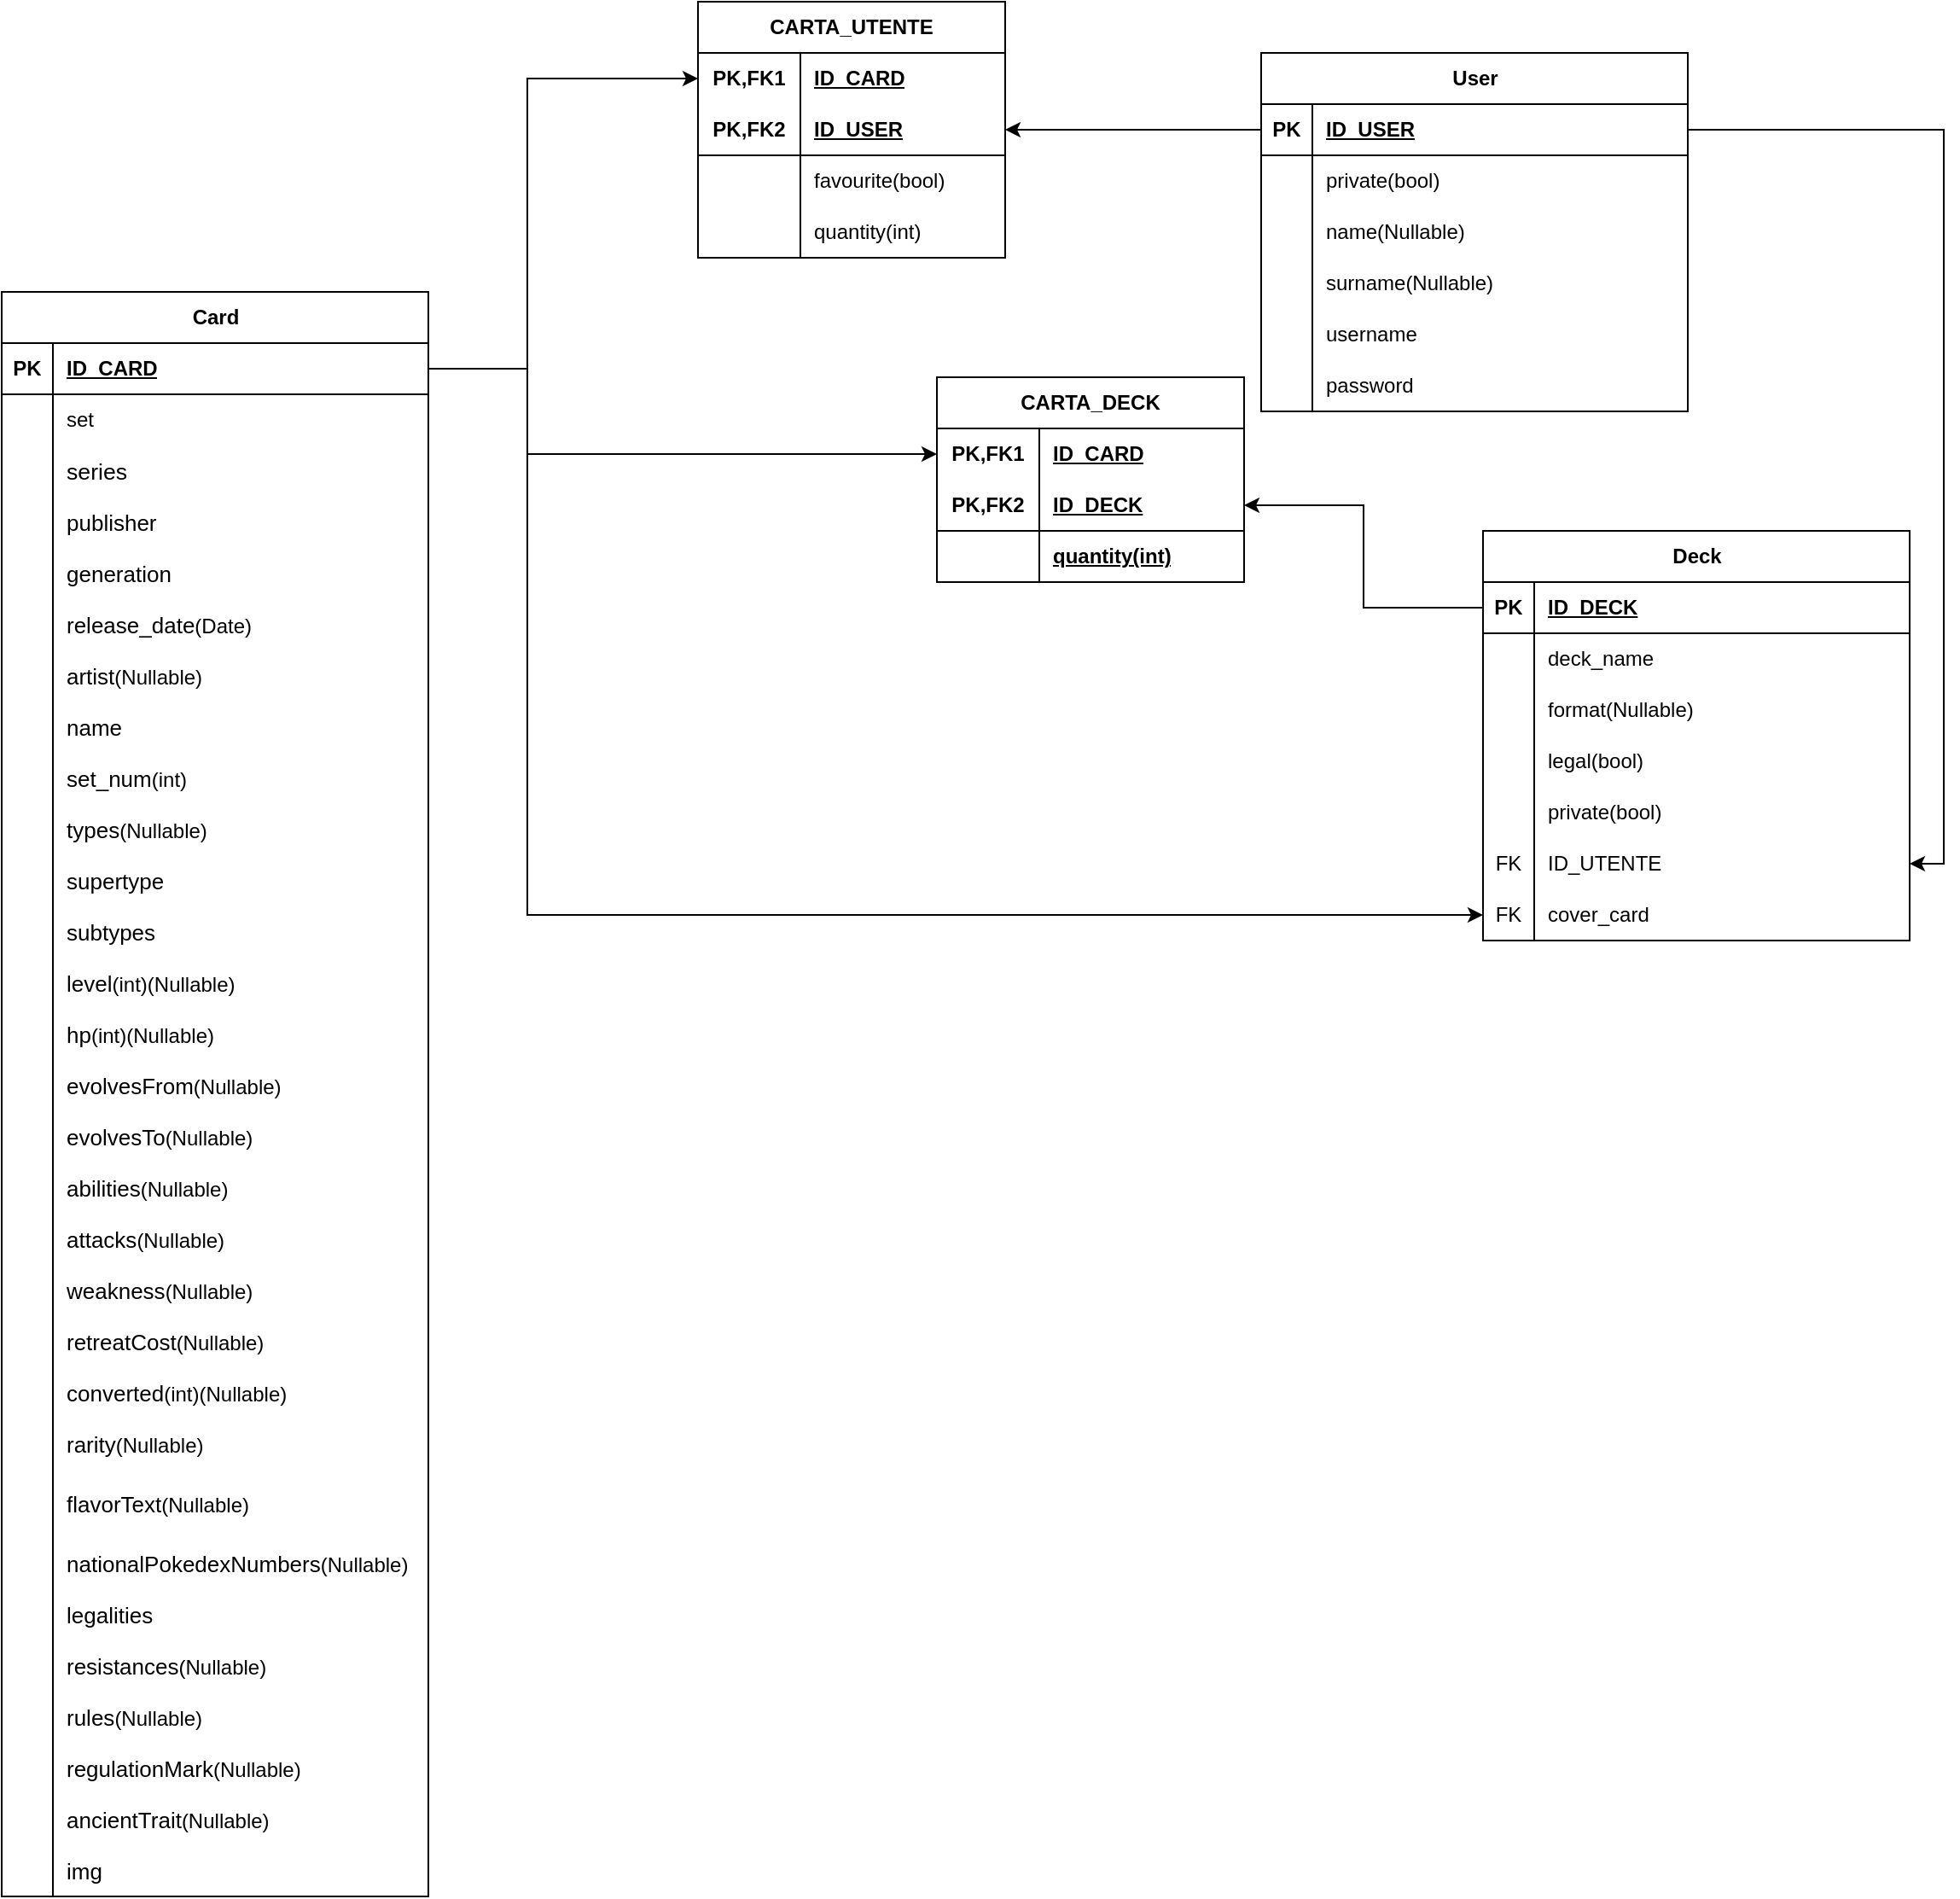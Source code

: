 <mxfile version="24.7.16">
  <diagram name="Page-1" id="Dk1tKkmC7LUmrXgVJrK4">
    <mxGraphModel grid="1" page="1" gridSize="10" guides="1" tooltips="1" connect="1" arrows="1" fold="1" pageScale="1" pageWidth="1200" pageHeight="1920" math="0" shadow="0">
      <root>
        <mxCell id="0" />
        <mxCell id="1" parent="0" />
        <mxCell id="4qRQUKYdiPMH3ow_-RqV-92" value="User" style="shape=table;startSize=30;container=1;collapsible=1;childLayout=tableLayout;fixedRows=1;rowLines=0;fontStyle=1;align=center;resizeLast=1;html=1;flipH=1;flipV=0;" vertex="1" parent="1">
          <mxGeometry x="780" y="1860" width="250" height="210" as="geometry" />
        </mxCell>
        <mxCell id="4qRQUKYdiPMH3ow_-RqV-93" value="" style="shape=tableRow;horizontal=0;startSize=0;swimlaneHead=0;swimlaneBody=0;fillColor=none;collapsible=0;dropTarget=0;points=[[0,0.5],[1,0.5]];portConstraint=eastwest;top=0;left=0;right=0;bottom=1;" vertex="1" parent="4qRQUKYdiPMH3ow_-RqV-92">
          <mxGeometry y="30" width="250" height="30" as="geometry" />
        </mxCell>
        <mxCell id="4qRQUKYdiPMH3ow_-RqV-94" value="PK" style="shape=partialRectangle;connectable=0;fillColor=none;top=0;left=0;bottom=0;right=0;fontStyle=1;overflow=hidden;whiteSpace=wrap;html=1;" vertex="1" parent="4qRQUKYdiPMH3ow_-RqV-93">
          <mxGeometry width="30" height="30" as="geometry">
            <mxRectangle width="30" height="30" as="alternateBounds" />
          </mxGeometry>
        </mxCell>
        <mxCell id="4qRQUKYdiPMH3ow_-RqV-95" value="ID_USER" style="shape=partialRectangle;connectable=0;fillColor=none;top=0;left=0;bottom=0;right=0;align=left;spacingLeft=6;fontStyle=5;overflow=hidden;whiteSpace=wrap;html=1;" vertex="1" parent="4qRQUKYdiPMH3ow_-RqV-93">
          <mxGeometry x="30" width="220" height="30" as="geometry">
            <mxRectangle width="220" height="30" as="alternateBounds" />
          </mxGeometry>
        </mxCell>
        <mxCell id="4qRQUKYdiPMH3ow_-RqV-96" value="" style="shape=tableRow;horizontal=0;startSize=0;swimlaneHead=0;swimlaneBody=0;fillColor=none;collapsible=0;dropTarget=0;points=[[0,0.5],[1,0.5]];portConstraint=eastwest;top=0;left=0;right=0;bottom=0;" vertex="1" parent="4qRQUKYdiPMH3ow_-RqV-92">
          <mxGeometry y="60" width="250" height="30" as="geometry" />
        </mxCell>
        <mxCell id="4qRQUKYdiPMH3ow_-RqV-97" value="" style="shape=partialRectangle;connectable=0;fillColor=none;top=0;left=0;bottom=0;right=0;editable=1;overflow=hidden;whiteSpace=wrap;html=1;" vertex="1" parent="4qRQUKYdiPMH3ow_-RqV-96">
          <mxGeometry width="30" height="30" as="geometry">
            <mxRectangle width="30" height="30" as="alternateBounds" />
          </mxGeometry>
        </mxCell>
        <mxCell id="4qRQUKYdiPMH3ow_-RqV-98" value="private(bool)" style="shape=partialRectangle;connectable=0;fillColor=none;top=0;left=0;bottom=0;right=0;align=left;spacingLeft=6;overflow=hidden;whiteSpace=wrap;html=1;shadow=0;textShadow=0;" vertex="1" parent="4qRQUKYdiPMH3ow_-RqV-96">
          <mxGeometry x="30" width="220" height="30" as="geometry">
            <mxRectangle width="220" height="30" as="alternateBounds" />
          </mxGeometry>
        </mxCell>
        <mxCell id="4qRQUKYdiPMH3ow_-RqV-99" style="shape=tableRow;horizontal=0;startSize=0;swimlaneHead=0;swimlaneBody=0;fillColor=none;collapsible=0;dropTarget=0;points=[[0,0.5],[1,0.5]];portConstraint=eastwest;top=0;left=0;right=0;bottom=0;" vertex="1" parent="4qRQUKYdiPMH3ow_-RqV-92">
          <mxGeometry y="90" width="250" height="30" as="geometry" />
        </mxCell>
        <mxCell id="4qRQUKYdiPMH3ow_-RqV-100" style="shape=partialRectangle;connectable=0;fillColor=none;top=0;left=0;bottom=0;right=0;editable=1;overflow=hidden;whiteSpace=wrap;html=1;strokeColor=#D9FFE8;strokeWidth=6;" vertex="1" parent="4qRQUKYdiPMH3ow_-RqV-99">
          <mxGeometry width="30" height="30" as="geometry">
            <mxRectangle width="30" height="30" as="alternateBounds" />
          </mxGeometry>
        </mxCell>
        <mxCell id="4qRQUKYdiPMH3ow_-RqV-101" value="name(Nullable)" style="shape=partialRectangle;connectable=0;fillColor=none;top=0;left=0;bottom=0;right=0;align=left;spacingLeft=6;overflow=hidden;whiteSpace=wrap;html=1;strokeColor=default;strokeWidth=6;" vertex="1" parent="4qRQUKYdiPMH3ow_-RqV-99">
          <mxGeometry x="30" width="220" height="30" as="geometry">
            <mxRectangle width="220" height="30" as="alternateBounds" />
          </mxGeometry>
        </mxCell>
        <mxCell id="4qRQUKYdiPMH3ow_-RqV-102" value="" style="shape=tableRow;horizontal=0;startSize=0;swimlaneHead=0;swimlaneBody=0;fillColor=none;collapsible=0;dropTarget=0;points=[[0,0.5],[1,0.5]];portConstraint=eastwest;top=0;left=0;right=0;bottom=0;" vertex="1" parent="4qRQUKYdiPMH3ow_-RqV-92">
          <mxGeometry y="120" width="250" height="30" as="geometry" />
        </mxCell>
        <mxCell id="4qRQUKYdiPMH3ow_-RqV-103" value="" style="shape=partialRectangle;connectable=0;fillColor=none;top=0;left=0;bottom=0;right=0;editable=1;overflow=hidden;whiteSpace=wrap;html=1;" vertex="1" parent="4qRQUKYdiPMH3ow_-RqV-102">
          <mxGeometry width="30" height="30" as="geometry">
            <mxRectangle width="30" height="30" as="alternateBounds" />
          </mxGeometry>
        </mxCell>
        <mxCell id="4qRQUKYdiPMH3ow_-RqV-104" value="surname(Nullable)" style="shape=partialRectangle;connectable=0;fillColor=none;top=0;left=0;bottom=0;right=0;align=left;spacingLeft=6;overflow=hidden;whiteSpace=wrap;html=1;" vertex="1" parent="4qRQUKYdiPMH3ow_-RqV-102">
          <mxGeometry x="30" width="220" height="30" as="geometry">
            <mxRectangle width="220" height="30" as="alternateBounds" />
          </mxGeometry>
        </mxCell>
        <mxCell id="4qRQUKYdiPMH3ow_-RqV-105" value="" style="shape=tableRow;horizontal=0;startSize=0;swimlaneHead=0;swimlaneBody=0;fillColor=none;collapsible=0;dropTarget=0;points=[[0,0.5],[1,0.5]];portConstraint=eastwest;top=0;left=0;right=0;bottom=0;" vertex="1" parent="4qRQUKYdiPMH3ow_-RqV-92">
          <mxGeometry y="150" width="250" height="30" as="geometry" />
        </mxCell>
        <mxCell id="4qRQUKYdiPMH3ow_-RqV-106" value="" style="shape=partialRectangle;connectable=0;fillColor=none;top=0;left=0;bottom=0;right=0;editable=1;overflow=hidden;whiteSpace=wrap;html=1;" vertex="1" parent="4qRQUKYdiPMH3ow_-RqV-105">
          <mxGeometry width="30" height="30" as="geometry">
            <mxRectangle width="30" height="30" as="alternateBounds" />
          </mxGeometry>
        </mxCell>
        <mxCell id="4qRQUKYdiPMH3ow_-RqV-107" value="username" style="shape=partialRectangle;connectable=0;fillColor=none;top=0;left=0;bottom=0;right=0;align=left;spacingLeft=6;overflow=hidden;whiteSpace=wrap;html=1;" vertex="1" parent="4qRQUKYdiPMH3ow_-RqV-105">
          <mxGeometry x="30" width="220" height="30" as="geometry">
            <mxRectangle width="220" height="30" as="alternateBounds" />
          </mxGeometry>
        </mxCell>
        <mxCell id="-qyHNcTFZwVqe4hOep1Z-31" style="shape=tableRow;horizontal=0;startSize=0;swimlaneHead=0;swimlaneBody=0;fillColor=none;collapsible=0;dropTarget=0;points=[[0,0.5],[1,0.5]];portConstraint=eastwest;top=0;left=0;right=0;bottom=0;" vertex="1" parent="4qRQUKYdiPMH3ow_-RqV-92">
          <mxGeometry y="180" width="250" height="30" as="geometry" />
        </mxCell>
        <mxCell id="-qyHNcTFZwVqe4hOep1Z-32" style="shape=partialRectangle;connectable=0;fillColor=none;top=0;left=0;bottom=0;right=0;editable=1;overflow=hidden;whiteSpace=wrap;html=1;" vertex="1" parent="-qyHNcTFZwVqe4hOep1Z-31">
          <mxGeometry width="30" height="30" as="geometry">
            <mxRectangle width="30" height="30" as="alternateBounds" />
          </mxGeometry>
        </mxCell>
        <mxCell id="-qyHNcTFZwVqe4hOep1Z-33" value="password" style="shape=partialRectangle;connectable=0;fillColor=none;top=0;left=0;bottom=0;right=0;align=left;spacingLeft=6;overflow=hidden;whiteSpace=wrap;html=1;" vertex="1" parent="-qyHNcTFZwVqe4hOep1Z-31">
          <mxGeometry x="30" width="220" height="30" as="geometry">
            <mxRectangle width="220" height="30" as="alternateBounds" />
          </mxGeometry>
        </mxCell>
        <mxCell id="4qRQUKYdiPMH3ow_-RqV-111" value="Deck" style="shape=table;startSize=30;container=1;collapsible=1;childLayout=tableLayout;fixedRows=1;rowLines=0;fontStyle=1;align=center;resizeLast=1;html=1;flipH=1;flipV=0;" vertex="1" parent="1">
          <mxGeometry x="910" y="2140" width="250" height="240" as="geometry" />
        </mxCell>
        <mxCell id="4qRQUKYdiPMH3ow_-RqV-112" value="" style="shape=tableRow;horizontal=0;startSize=0;swimlaneHead=0;swimlaneBody=0;fillColor=none;collapsible=0;dropTarget=0;points=[[0,0.5],[1,0.5]];portConstraint=eastwest;top=0;left=0;right=0;bottom=1;" vertex="1" parent="4qRQUKYdiPMH3ow_-RqV-111">
          <mxGeometry y="30" width="250" height="30" as="geometry" />
        </mxCell>
        <mxCell id="4qRQUKYdiPMH3ow_-RqV-113" value="PK" style="shape=partialRectangle;connectable=0;fillColor=none;top=0;left=0;bottom=0;right=0;fontStyle=1;overflow=hidden;whiteSpace=wrap;html=1;" vertex="1" parent="4qRQUKYdiPMH3ow_-RqV-112">
          <mxGeometry width="30" height="30" as="geometry">
            <mxRectangle width="30" height="30" as="alternateBounds" />
          </mxGeometry>
        </mxCell>
        <mxCell id="4qRQUKYdiPMH3ow_-RqV-114" value="ID_DECK" style="shape=partialRectangle;connectable=0;fillColor=none;top=0;left=0;bottom=0;right=0;align=left;spacingLeft=6;fontStyle=5;overflow=hidden;whiteSpace=wrap;html=1;" vertex="1" parent="4qRQUKYdiPMH3ow_-RqV-112">
          <mxGeometry x="30" width="220" height="30" as="geometry">
            <mxRectangle width="220" height="30" as="alternateBounds" />
          </mxGeometry>
        </mxCell>
        <mxCell id="4qRQUKYdiPMH3ow_-RqV-115" value="" style="shape=tableRow;horizontal=0;startSize=0;swimlaneHead=0;swimlaneBody=0;fillColor=none;collapsible=0;dropTarget=0;points=[[0,0.5],[1,0.5]];portConstraint=eastwest;top=0;left=0;right=0;bottom=0;" vertex="1" parent="4qRQUKYdiPMH3ow_-RqV-111">
          <mxGeometry y="60" width="250" height="30" as="geometry" />
        </mxCell>
        <mxCell id="4qRQUKYdiPMH3ow_-RqV-116" value="" style="shape=partialRectangle;connectable=0;fillColor=none;top=0;left=0;bottom=0;right=0;editable=1;overflow=hidden;whiteSpace=wrap;html=1;" vertex="1" parent="4qRQUKYdiPMH3ow_-RqV-115">
          <mxGeometry width="30" height="30" as="geometry">
            <mxRectangle width="30" height="30" as="alternateBounds" />
          </mxGeometry>
        </mxCell>
        <mxCell id="4qRQUKYdiPMH3ow_-RqV-117" value="deck_name" style="shape=partialRectangle;connectable=0;fillColor=none;top=0;left=0;bottom=0;right=0;align=left;spacingLeft=6;overflow=hidden;whiteSpace=wrap;html=1;shadow=0;textShadow=0;" vertex="1" parent="4qRQUKYdiPMH3ow_-RqV-115">
          <mxGeometry x="30" width="220" height="30" as="geometry">
            <mxRectangle width="220" height="30" as="alternateBounds" />
          </mxGeometry>
        </mxCell>
        <mxCell id="4qRQUKYdiPMH3ow_-RqV-133" style="shape=tableRow;horizontal=0;startSize=0;swimlaneHead=0;swimlaneBody=0;fillColor=none;collapsible=0;dropTarget=0;points=[[0,0.5],[1,0.5]];portConstraint=eastwest;top=0;left=0;right=0;bottom=0;" vertex="1" parent="4qRQUKYdiPMH3ow_-RqV-111">
          <mxGeometry y="90" width="250" height="30" as="geometry" />
        </mxCell>
        <mxCell id="4qRQUKYdiPMH3ow_-RqV-134" style="shape=partialRectangle;connectable=0;fillColor=none;top=0;left=0;bottom=0;right=0;editable=1;overflow=hidden;whiteSpace=wrap;html=1;" vertex="1" parent="4qRQUKYdiPMH3ow_-RqV-133">
          <mxGeometry width="30" height="30" as="geometry">
            <mxRectangle width="30" height="30" as="alternateBounds" />
          </mxGeometry>
        </mxCell>
        <mxCell id="4qRQUKYdiPMH3ow_-RqV-135" value="format(Nullable)" style="shape=partialRectangle;connectable=0;fillColor=none;top=0;left=0;bottom=0;right=0;align=left;spacingLeft=6;overflow=hidden;whiteSpace=wrap;html=1;" vertex="1" parent="4qRQUKYdiPMH3ow_-RqV-133">
          <mxGeometry x="30" width="220" height="30" as="geometry">
            <mxRectangle width="220" height="30" as="alternateBounds" />
          </mxGeometry>
        </mxCell>
        <mxCell id="4qRQUKYdiPMH3ow_-RqV-136" style="shape=tableRow;horizontal=0;startSize=0;swimlaneHead=0;swimlaneBody=0;fillColor=none;collapsible=0;dropTarget=0;points=[[0,0.5],[1,0.5]];portConstraint=eastwest;top=0;left=0;right=0;bottom=0;" vertex="1" parent="4qRQUKYdiPMH3ow_-RqV-111">
          <mxGeometry y="120" width="250" height="30" as="geometry" />
        </mxCell>
        <mxCell id="4qRQUKYdiPMH3ow_-RqV-137" style="shape=partialRectangle;connectable=0;fillColor=none;top=0;left=0;bottom=0;right=0;editable=1;overflow=hidden;whiteSpace=wrap;html=1;" vertex="1" parent="4qRQUKYdiPMH3ow_-RqV-136">
          <mxGeometry width="30" height="30" as="geometry">
            <mxRectangle width="30" height="30" as="alternateBounds" />
          </mxGeometry>
        </mxCell>
        <mxCell id="4qRQUKYdiPMH3ow_-RqV-138" value="legal(bool)" style="shape=partialRectangle;connectable=0;fillColor=none;top=0;left=0;bottom=0;right=0;align=left;spacingLeft=6;overflow=hidden;whiteSpace=wrap;html=1;" vertex="1" parent="4qRQUKYdiPMH3ow_-RqV-136">
          <mxGeometry x="30" width="220" height="30" as="geometry">
            <mxRectangle width="220" height="30" as="alternateBounds" />
          </mxGeometry>
        </mxCell>
        <mxCell id="4qRQUKYdiPMH3ow_-RqV-139" style="shape=tableRow;horizontal=0;startSize=0;swimlaneHead=0;swimlaneBody=0;fillColor=none;collapsible=0;dropTarget=0;points=[[0,0.5],[1,0.5]];portConstraint=eastwest;top=0;left=0;right=0;bottom=0;" vertex="1" parent="4qRQUKYdiPMH3ow_-RqV-111">
          <mxGeometry y="150" width="250" height="30" as="geometry" />
        </mxCell>
        <mxCell id="4qRQUKYdiPMH3ow_-RqV-140" style="shape=partialRectangle;connectable=0;fillColor=none;top=0;left=0;bottom=0;right=0;editable=1;overflow=hidden;whiteSpace=wrap;html=1;" vertex="1" parent="4qRQUKYdiPMH3ow_-RqV-139">
          <mxGeometry width="30" height="30" as="geometry">
            <mxRectangle width="30" height="30" as="alternateBounds" />
          </mxGeometry>
        </mxCell>
        <mxCell id="4qRQUKYdiPMH3ow_-RqV-141" value="private(bool)" style="shape=partialRectangle;connectable=0;fillColor=none;top=0;left=0;bottom=0;right=0;align=left;spacingLeft=6;overflow=hidden;whiteSpace=wrap;html=1;" vertex="1" parent="4qRQUKYdiPMH3ow_-RqV-139">
          <mxGeometry x="30" width="220" height="30" as="geometry">
            <mxRectangle width="220" height="30" as="alternateBounds" />
          </mxGeometry>
        </mxCell>
        <mxCell id="4qRQUKYdiPMH3ow_-RqV-191" style="shape=tableRow;horizontal=0;startSize=0;swimlaneHead=0;swimlaneBody=0;fillColor=none;collapsible=0;dropTarget=0;points=[[0,0.5],[1,0.5]];portConstraint=eastwest;top=0;left=0;right=0;bottom=0;" vertex="1" parent="4qRQUKYdiPMH3ow_-RqV-111">
          <mxGeometry y="180" width="250" height="30" as="geometry" />
        </mxCell>
        <mxCell id="4qRQUKYdiPMH3ow_-RqV-192" value="FK" style="shape=partialRectangle;connectable=0;fillColor=none;top=0;left=0;bottom=0;right=0;editable=1;overflow=hidden;whiteSpace=wrap;html=1;" vertex="1" parent="4qRQUKYdiPMH3ow_-RqV-191">
          <mxGeometry width="30" height="30" as="geometry">
            <mxRectangle width="30" height="30" as="alternateBounds" />
          </mxGeometry>
        </mxCell>
        <mxCell id="4qRQUKYdiPMH3ow_-RqV-193" value="ID_UTENTE" style="shape=partialRectangle;connectable=0;fillColor=none;top=0;left=0;bottom=0;right=0;align=left;spacingLeft=6;overflow=hidden;whiteSpace=wrap;html=1;" vertex="1" parent="4qRQUKYdiPMH3ow_-RqV-191">
          <mxGeometry x="30" width="220" height="30" as="geometry">
            <mxRectangle width="220" height="30" as="alternateBounds" />
          </mxGeometry>
        </mxCell>
        <mxCell id="4qRQUKYdiPMH3ow_-RqV-194" style="shape=tableRow;horizontal=0;startSize=0;swimlaneHead=0;swimlaneBody=0;fillColor=none;collapsible=0;dropTarget=0;points=[[0,0.5],[1,0.5]];portConstraint=eastwest;top=0;left=0;right=0;bottom=0;" vertex="1" parent="4qRQUKYdiPMH3ow_-RqV-111">
          <mxGeometry y="210" width="250" height="30" as="geometry" />
        </mxCell>
        <mxCell id="4qRQUKYdiPMH3ow_-RqV-195" value="FK" style="shape=partialRectangle;connectable=0;fillColor=none;top=0;left=0;bottom=0;right=0;editable=1;overflow=hidden;whiteSpace=wrap;html=1;" vertex="1" parent="4qRQUKYdiPMH3ow_-RqV-194">
          <mxGeometry width="30" height="30" as="geometry">
            <mxRectangle width="30" height="30" as="alternateBounds" />
          </mxGeometry>
        </mxCell>
        <mxCell id="4qRQUKYdiPMH3ow_-RqV-196" value="cover_card" style="shape=partialRectangle;connectable=0;fillColor=none;top=0;left=0;bottom=0;right=0;align=left;spacingLeft=6;overflow=hidden;whiteSpace=wrap;html=1;" vertex="1" parent="4qRQUKYdiPMH3ow_-RqV-194">
          <mxGeometry x="30" width="220" height="30" as="geometry">
            <mxRectangle width="220" height="30" as="alternateBounds" />
          </mxGeometry>
        </mxCell>
        <mxCell id="4qRQUKYdiPMH3ow_-RqV-145" value="CARTA_UTENTE" style="shape=table;startSize=30;container=1;collapsible=1;childLayout=tableLayout;fixedRows=1;rowLines=0;fontStyle=1;align=center;resizeLast=1;html=1;whiteSpace=wrap;" vertex="1" parent="1">
          <mxGeometry x="450" y="1830" width="180" height="150" as="geometry" />
        </mxCell>
        <mxCell id="4qRQUKYdiPMH3ow_-RqV-149" value="" style="shape=tableRow;horizontal=0;startSize=0;swimlaneHead=0;swimlaneBody=0;fillColor=none;collapsible=0;dropTarget=0;points=[[0,0.5],[1,0.5]];portConstraint=eastwest;top=0;left=0;right=0;bottom=0;html=1;" vertex="1" parent="4qRQUKYdiPMH3ow_-RqV-145">
          <mxGeometry y="30" width="180" height="30" as="geometry" />
        </mxCell>
        <mxCell id="4qRQUKYdiPMH3ow_-RqV-150" value="PK,FK1" style="shape=partialRectangle;connectable=0;fillColor=none;top=0;left=0;bottom=0;right=0;fontStyle=1;overflow=hidden;html=1;whiteSpace=wrap;" vertex="1" parent="4qRQUKYdiPMH3ow_-RqV-149">
          <mxGeometry width="60" height="30" as="geometry">
            <mxRectangle width="60" height="30" as="alternateBounds" />
          </mxGeometry>
        </mxCell>
        <mxCell id="4qRQUKYdiPMH3ow_-RqV-151" value="ID_CARD" style="shape=partialRectangle;connectable=0;fillColor=none;top=0;left=0;bottom=0;right=0;align=left;spacingLeft=6;fontStyle=5;overflow=hidden;html=1;whiteSpace=wrap;" vertex="1" parent="4qRQUKYdiPMH3ow_-RqV-149">
          <mxGeometry x="60" width="120" height="30" as="geometry">
            <mxRectangle width="120" height="30" as="alternateBounds" />
          </mxGeometry>
        </mxCell>
        <mxCell id="4qRQUKYdiPMH3ow_-RqV-152" value="" style="shape=tableRow;horizontal=0;startSize=0;swimlaneHead=0;swimlaneBody=0;fillColor=none;collapsible=0;dropTarget=0;points=[[0,0.5],[1,0.5]];portConstraint=eastwest;top=0;left=0;right=0;bottom=1;html=1;" vertex="1" parent="4qRQUKYdiPMH3ow_-RqV-145">
          <mxGeometry y="60" width="180" height="30" as="geometry" />
        </mxCell>
        <mxCell id="4qRQUKYdiPMH3ow_-RqV-153" value="PK,FK2" style="shape=partialRectangle;connectable=0;fillColor=none;top=0;left=0;bottom=0;right=0;fontStyle=1;overflow=hidden;html=1;whiteSpace=wrap;" vertex="1" parent="4qRQUKYdiPMH3ow_-RqV-152">
          <mxGeometry width="60" height="30" as="geometry">
            <mxRectangle width="60" height="30" as="alternateBounds" />
          </mxGeometry>
        </mxCell>
        <mxCell id="4qRQUKYdiPMH3ow_-RqV-154" value="ID_USER" style="shape=partialRectangle;connectable=0;fillColor=none;top=0;left=0;bottom=0;right=0;align=left;spacingLeft=6;fontStyle=5;overflow=hidden;html=1;whiteSpace=wrap;" vertex="1" parent="4qRQUKYdiPMH3ow_-RqV-152">
          <mxGeometry x="60" width="120" height="30" as="geometry">
            <mxRectangle width="120" height="30" as="alternateBounds" />
          </mxGeometry>
        </mxCell>
        <mxCell id="4qRQUKYdiPMH3ow_-RqV-158" value="" style="shape=tableRow;horizontal=0;startSize=0;swimlaneHead=0;swimlaneBody=0;fillColor=none;collapsible=0;dropTarget=0;points=[[0,0.5],[1,0.5]];portConstraint=eastwest;top=0;left=0;right=0;bottom=0;html=1;" vertex="1" parent="4qRQUKYdiPMH3ow_-RqV-145">
          <mxGeometry y="90" width="180" height="30" as="geometry" />
        </mxCell>
        <mxCell id="4qRQUKYdiPMH3ow_-RqV-159" value="" style="shape=partialRectangle;connectable=0;fillColor=none;top=0;left=0;bottom=0;right=0;editable=1;overflow=hidden;html=1;whiteSpace=wrap;" vertex="1" parent="4qRQUKYdiPMH3ow_-RqV-158">
          <mxGeometry width="60" height="30" as="geometry">
            <mxRectangle width="60" height="30" as="alternateBounds" />
          </mxGeometry>
        </mxCell>
        <mxCell id="4qRQUKYdiPMH3ow_-RqV-160" value="favourite(bool)" style="shape=partialRectangle;connectable=0;fillColor=none;top=0;left=0;bottom=0;right=0;align=left;spacingLeft=6;overflow=hidden;html=1;whiteSpace=wrap;" vertex="1" parent="4qRQUKYdiPMH3ow_-RqV-158">
          <mxGeometry x="60" width="120" height="30" as="geometry">
            <mxRectangle width="120" height="30" as="alternateBounds" />
          </mxGeometry>
        </mxCell>
        <mxCell id="ZSFdtfex9ZqOOg7WkIZ--4" style="shape=tableRow;horizontal=0;startSize=0;swimlaneHead=0;swimlaneBody=0;fillColor=none;collapsible=0;dropTarget=0;points=[[0,0.5],[1,0.5]];portConstraint=eastwest;top=0;left=0;right=0;bottom=0;html=1;" vertex="1" parent="4qRQUKYdiPMH3ow_-RqV-145">
          <mxGeometry y="120" width="180" height="30" as="geometry" />
        </mxCell>
        <mxCell id="ZSFdtfex9ZqOOg7WkIZ--5" style="shape=partialRectangle;connectable=0;fillColor=none;top=0;left=0;bottom=0;right=0;editable=1;overflow=hidden;html=1;whiteSpace=wrap;" vertex="1" parent="ZSFdtfex9ZqOOg7WkIZ--4">
          <mxGeometry width="60" height="30" as="geometry">
            <mxRectangle width="60" height="30" as="alternateBounds" />
          </mxGeometry>
        </mxCell>
        <mxCell id="ZSFdtfex9ZqOOg7WkIZ--6" value="quantity(int)" style="shape=partialRectangle;connectable=0;fillColor=none;top=0;left=0;bottom=0;right=0;align=left;spacingLeft=6;overflow=hidden;html=1;whiteSpace=wrap;" vertex="1" parent="ZSFdtfex9ZqOOg7WkIZ--4">
          <mxGeometry x="60" width="120" height="30" as="geometry">
            <mxRectangle width="120" height="30" as="alternateBounds" />
          </mxGeometry>
        </mxCell>
        <mxCell id="4qRQUKYdiPMH3ow_-RqV-161" style="edgeStyle=orthogonalEdgeStyle;rounded=0;orthogonalLoop=1;jettySize=auto;html=1;" edge="1" parent="1" source="4qRQUKYdiPMH3ow_-RqV-2" target="4qRQUKYdiPMH3ow_-RqV-149">
          <mxGeometry relative="1" as="geometry">
            <Array as="points">
              <mxPoint x="350" y="2045" />
              <mxPoint x="350" y="1875" />
            </Array>
          </mxGeometry>
        </mxCell>
        <mxCell id="4qRQUKYdiPMH3ow_-RqV-162" style="edgeStyle=orthogonalEdgeStyle;rounded=0;orthogonalLoop=1;jettySize=auto;html=1;entryX=1;entryY=0.5;entryDx=0;entryDy=0;" edge="1" parent="1" source="4qRQUKYdiPMH3ow_-RqV-93" target="4qRQUKYdiPMH3ow_-RqV-152">
          <mxGeometry relative="1" as="geometry" />
        </mxCell>
        <mxCell id="4qRQUKYdiPMH3ow_-RqV-175" style="edgeStyle=orthogonalEdgeStyle;rounded=0;orthogonalLoop=1;jettySize=auto;html=1;entryX=1;entryY=0.5;entryDx=0;entryDy=0;" edge="1" parent="1" source="4qRQUKYdiPMH3ow_-RqV-93" target="4qRQUKYdiPMH3ow_-RqV-191">
          <mxGeometry relative="1" as="geometry">
            <mxPoint x="1210" y="2015" as="targetPoint" />
          </mxGeometry>
        </mxCell>
        <mxCell id="4qRQUKYdiPMH3ow_-RqV-176" value="CARTA_DECK" style="shape=table;startSize=30;container=1;collapsible=1;childLayout=tableLayout;fixedRows=1;rowLines=0;fontStyle=1;align=center;resizeLast=1;html=1;whiteSpace=wrap;" vertex="1" parent="1">
          <mxGeometry x="590" y="2050" width="180" height="120" as="geometry" />
        </mxCell>
        <mxCell id="4qRQUKYdiPMH3ow_-RqV-177" value="" style="shape=tableRow;horizontal=0;startSize=0;swimlaneHead=0;swimlaneBody=0;fillColor=none;collapsible=0;dropTarget=0;points=[[0,0.5],[1,0.5]];portConstraint=eastwest;top=0;left=0;right=0;bottom=0;html=1;" vertex="1" parent="4qRQUKYdiPMH3ow_-RqV-176">
          <mxGeometry y="30" width="180" height="30" as="geometry" />
        </mxCell>
        <mxCell id="4qRQUKYdiPMH3ow_-RqV-178" value="PK,FK1" style="shape=partialRectangle;connectable=0;fillColor=none;top=0;left=0;bottom=0;right=0;fontStyle=1;overflow=hidden;html=1;whiteSpace=wrap;" vertex="1" parent="4qRQUKYdiPMH3ow_-RqV-177">
          <mxGeometry width="60" height="30" as="geometry">
            <mxRectangle width="60" height="30" as="alternateBounds" />
          </mxGeometry>
        </mxCell>
        <mxCell id="4qRQUKYdiPMH3ow_-RqV-179" value="ID_CARD" style="shape=partialRectangle;connectable=0;fillColor=none;top=0;left=0;bottom=0;right=0;align=left;spacingLeft=6;fontStyle=5;overflow=hidden;html=1;whiteSpace=wrap;" vertex="1" parent="4qRQUKYdiPMH3ow_-RqV-177">
          <mxGeometry x="60" width="120" height="30" as="geometry">
            <mxRectangle width="120" height="30" as="alternateBounds" />
          </mxGeometry>
        </mxCell>
        <mxCell id="4qRQUKYdiPMH3ow_-RqV-180" value="" style="shape=tableRow;horizontal=0;startSize=0;swimlaneHead=0;swimlaneBody=0;fillColor=none;collapsible=0;dropTarget=0;points=[[0,0.5],[1,0.5]];portConstraint=eastwest;top=0;left=0;right=0;bottom=1;html=1;" vertex="1" parent="4qRQUKYdiPMH3ow_-RqV-176">
          <mxGeometry y="60" width="180" height="30" as="geometry" />
        </mxCell>
        <mxCell id="4qRQUKYdiPMH3ow_-RqV-181" value="PK,FK2" style="shape=partialRectangle;connectable=0;fillColor=none;top=0;left=0;bottom=0;right=0;fontStyle=1;overflow=hidden;html=1;whiteSpace=wrap;" vertex="1" parent="4qRQUKYdiPMH3ow_-RqV-180">
          <mxGeometry width="60" height="30" as="geometry">
            <mxRectangle width="60" height="30" as="alternateBounds" />
          </mxGeometry>
        </mxCell>
        <mxCell id="4qRQUKYdiPMH3ow_-RqV-182" value="ID_DECK" style="shape=partialRectangle;connectable=0;fillColor=none;top=0;left=0;bottom=0;right=0;align=left;spacingLeft=6;fontStyle=5;overflow=hidden;html=1;whiteSpace=wrap;" vertex="1" parent="4qRQUKYdiPMH3ow_-RqV-180">
          <mxGeometry x="60" width="120" height="30" as="geometry">
            <mxRectangle width="120" height="30" as="alternateBounds" />
          </mxGeometry>
        </mxCell>
        <mxCell id="ZSFdtfex9ZqOOg7WkIZ--1" style="shape=tableRow;horizontal=0;startSize=0;swimlaneHead=0;swimlaneBody=0;fillColor=none;collapsible=0;dropTarget=0;points=[[0,0.5],[1,0.5]];portConstraint=eastwest;top=0;left=0;right=0;bottom=1;html=1;" vertex="1" parent="4qRQUKYdiPMH3ow_-RqV-176">
          <mxGeometry y="90" width="180" height="30" as="geometry" />
        </mxCell>
        <mxCell id="ZSFdtfex9ZqOOg7WkIZ--2" style="shape=partialRectangle;connectable=0;fillColor=none;top=0;left=0;bottom=0;right=0;fontStyle=1;overflow=hidden;html=1;whiteSpace=wrap;" vertex="1" parent="ZSFdtfex9ZqOOg7WkIZ--1">
          <mxGeometry width="60" height="30" as="geometry">
            <mxRectangle width="60" height="30" as="alternateBounds" />
          </mxGeometry>
        </mxCell>
        <mxCell id="ZSFdtfex9ZqOOg7WkIZ--3" value="quantity(int)" style="shape=partialRectangle;connectable=0;fillColor=none;top=0;left=0;bottom=0;right=0;align=left;spacingLeft=6;fontStyle=5;overflow=hidden;html=1;whiteSpace=wrap;" vertex="1" parent="ZSFdtfex9ZqOOg7WkIZ--1">
          <mxGeometry x="60" width="120" height="30" as="geometry">
            <mxRectangle width="120" height="30" as="alternateBounds" />
          </mxGeometry>
        </mxCell>
        <mxCell id="4qRQUKYdiPMH3ow_-RqV-186" style="edgeStyle=elbowEdgeStyle;rounded=0;orthogonalLoop=1;jettySize=auto;html=1;exitX=1;exitY=0.5;exitDx=0;exitDy=0;entryX=0;entryY=0.5;entryDx=0;entryDy=0;" edge="1" parent="1" source="4qRQUKYdiPMH3ow_-RqV-2" target="4qRQUKYdiPMH3ow_-RqV-177">
          <mxGeometry relative="1" as="geometry">
            <mxPoint x="650" y="2260" as="targetPoint" />
            <Array as="points">
              <mxPoint x="350" y="2090" />
              <mxPoint x="460" y="2130" />
            </Array>
          </mxGeometry>
        </mxCell>
        <mxCell id="4qRQUKYdiPMH3ow_-RqV-187" style="edgeStyle=elbowEdgeStyle;rounded=0;orthogonalLoop=1;jettySize=auto;html=1;entryX=1;entryY=0.5;entryDx=0;entryDy=0;" edge="1" parent="1" source="4qRQUKYdiPMH3ow_-RqV-112" target="4qRQUKYdiPMH3ow_-RqV-180">
          <mxGeometry relative="1" as="geometry" />
        </mxCell>
        <mxCell id="4qRQUKYdiPMH3ow_-RqV-1" value="Card" style="shape=table;startSize=30;container=1;collapsible=1;childLayout=tableLayout;fixedRows=1;rowLines=0;fontStyle=1;align=center;resizeLast=1;html=1;flipH=1;flipV=0;" vertex="1" parent="1">
          <mxGeometry x="42" y="2000" width="250" height="940" as="geometry" />
        </mxCell>
        <mxCell id="4qRQUKYdiPMH3ow_-RqV-2" value="" style="shape=tableRow;horizontal=0;startSize=0;swimlaneHead=0;swimlaneBody=0;fillColor=none;collapsible=0;dropTarget=0;points=[[0,0.5],[1,0.5]];portConstraint=eastwest;top=0;left=0;right=0;bottom=1;" vertex="1" parent="4qRQUKYdiPMH3ow_-RqV-1">
          <mxGeometry y="30" width="250" height="30" as="geometry" />
        </mxCell>
        <mxCell id="4qRQUKYdiPMH3ow_-RqV-3" value="PK" style="shape=partialRectangle;connectable=0;fillColor=none;top=0;left=0;bottom=0;right=0;fontStyle=1;overflow=hidden;whiteSpace=wrap;html=1;" vertex="1" parent="4qRQUKYdiPMH3ow_-RqV-2">
          <mxGeometry width="30" height="30" as="geometry">
            <mxRectangle width="30" height="30" as="alternateBounds" />
          </mxGeometry>
        </mxCell>
        <mxCell id="4qRQUKYdiPMH3ow_-RqV-4" value="ID_CARD" style="shape=partialRectangle;connectable=0;fillColor=none;top=0;left=0;bottom=0;right=0;align=left;spacingLeft=6;fontStyle=5;overflow=hidden;whiteSpace=wrap;html=1;" vertex="1" parent="4qRQUKYdiPMH3ow_-RqV-2">
          <mxGeometry x="30" width="220" height="30" as="geometry">
            <mxRectangle width="220" height="30" as="alternateBounds" />
          </mxGeometry>
        </mxCell>
        <mxCell id="4qRQUKYdiPMH3ow_-RqV-5" value="" style="shape=tableRow;horizontal=0;startSize=0;swimlaneHead=0;swimlaneBody=0;fillColor=none;collapsible=0;dropTarget=0;points=[[0,0.5],[1,0.5]];portConstraint=eastwest;top=0;left=0;right=0;bottom=0;" vertex="1" parent="4qRQUKYdiPMH3ow_-RqV-1">
          <mxGeometry y="60" width="250" height="30" as="geometry" />
        </mxCell>
        <mxCell id="4qRQUKYdiPMH3ow_-RqV-6" value="" style="shape=partialRectangle;connectable=0;fillColor=none;top=0;left=0;bottom=0;right=0;editable=1;overflow=hidden;whiteSpace=wrap;html=1;" vertex="1" parent="4qRQUKYdiPMH3ow_-RqV-5">
          <mxGeometry width="30" height="30" as="geometry">
            <mxRectangle width="30" height="30" as="alternateBounds" />
          </mxGeometry>
        </mxCell>
        <mxCell id="4qRQUKYdiPMH3ow_-RqV-7" value="set" style="shape=partialRectangle;connectable=0;fillColor=none;top=0;left=0;bottom=0;right=0;align=left;spacingLeft=6;overflow=hidden;whiteSpace=wrap;html=1;shadow=0;textShadow=0;" vertex="1" parent="4qRQUKYdiPMH3ow_-RqV-5">
          <mxGeometry x="30" width="220" height="30" as="geometry">
            <mxRectangle width="220" height="30" as="alternateBounds" />
          </mxGeometry>
        </mxCell>
        <mxCell id="4qRQUKYdiPMH3ow_-RqV-23" style="shape=tableRow;horizontal=0;startSize=0;swimlaneHead=0;swimlaneBody=0;fillColor=none;collapsible=0;dropTarget=0;points=[[0,0.5],[1,0.5]];portConstraint=eastwest;top=0;left=0;right=0;bottom=0;" vertex="1" parent="4qRQUKYdiPMH3ow_-RqV-1">
          <mxGeometry y="90" width="250" height="30" as="geometry" />
        </mxCell>
        <mxCell id="4qRQUKYdiPMH3ow_-RqV-24" style="shape=partialRectangle;connectable=0;fillColor=none;top=0;left=0;bottom=0;right=0;editable=1;overflow=hidden;whiteSpace=wrap;html=1;" vertex="1" parent="4qRQUKYdiPMH3ow_-RqV-23">
          <mxGeometry width="30" height="30" as="geometry">
            <mxRectangle width="30" height="30" as="alternateBounds" />
          </mxGeometry>
        </mxCell>
        <mxCell id="4qRQUKYdiPMH3ow_-RqV-25" value="&lt;span data-sheets-root=&quot;1&quot; style=&quot;font-size:10pt;font-family:Arial;font-style:normal;&quot;&gt;series&lt;/span&gt;" style="shape=partialRectangle;connectable=0;fillColor=none;top=0;left=0;bottom=0;right=0;align=left;spacingLeft=6;overflow=hidden;whiteSpace=wrap;html=1;" vertex="1" parent="4qRQUKYdiPMH3ow_-RqV-23">
          <mxGeometry x="30" width="220" height="30" as="geometry">
            <mxRectangle width="220" height="30" as="alternateBounds" />
          </mxGeometry>
        </mxCell>
        <mxCell id="4qRQUKYdiPMH3ow_-RqV-26" style="shape=tableRow;horizontal=0;startSize=0;swimlaneHead=0;swimlaneBody=0;fillColor=none;collapsible=0;dropTarget=0;points=[[0,0.5],[1,0.5]];portConstraint=eastwest;top=0;left=0;right=0;bottom=0;" vertex="1" parent="4qRQUKYdiPMH3ow_-RqV-1">
          <mxGeometry y="120" width="250" height="30" as="geometry" />
        </mxCell>
        <mxCell id="4qRQUKYdiPMH3ow_-RqV-27" style="shape=partialRectangle;connectable=0;fillColor=none;top=0;left=0;bottom=0;right=0;editable=1;overflow=hidden;whiteSpace=wrap;html=1;" vertex="1" parent="4qRQUKYdiPMH3ow_-RqV-26">
          <mxGeometry width="30" height="30" as="geometry">
            <mxRectangle width="30" height="30" as="alternateBounds" />
          </mxGeometry>
        </mxCell>
        <mxCell id="4qRQUKYdiPMH3ow_-RqV-28" value="&lt;div&gt;&lt;span style=&quot;font-size:13px;color:#000000;font-weight:normal;text-decoration:none;font-family:&#39;Arial&#39;;font-style:normal;text-decoration-skip-ink:none;&quot;&gt;publisher&lt;/span&gt;&lt;/div&gt;" style="shape=partialRectangle;connectable=0;fillColor=none;top=0;left=0;bottom=0;right=0;align=left;spacingLeft=6;overflow=hidden;whiteSpace=wrap;html=1;" vertex="1" parent="4qRQUKYdiPMH3ow_-RqV-26">
          <mxGeometry x="30" width="220" height="30" as="geometry">
            <mxRectangle width="220" height="30" as="alternateBounds" />
          </mxGeometry>
        </mxCell>
        <mxCell id="4qRQUKYdiPMH3ow_-RqV-29" style="shape=tableRow;horizontal=0;startSize=0;swimlaneHead=0;swimlaneBody=0;fillColor=none;collapsible=0;dropTarget=0;points=[[0,0.5],[1,0.5]];portConstraint=eastwest;top=0;left=0;right=0;bottom=0;" vertex="1" parent="4qRQUKYdiPMH3ow_-RqV-1">
          <mxGeometry y="150" width="250" height="30" as="geometry" />
        </mxCell>
        <mxCell id="4qRQUKYdiPMH3ow_-RqV-30" style="shape=partialRectangle;connectable=0;fillColor=none;top=0;left=0;bottom=0;right=0;editable=1;overflow=hidden;whiteSpace=wrap;html=1;" vertex="1" parent="4qRQUKYdiPMH3ow_-RqV-29">
          <mxGeometry width="30" height="30" as="geometry">
            <mxRectangle width="30" height="30" as="alternateBounds" />
          </mxGeometry>
        </mxCell>
        <mxCell id="4qRQUKYdiPMH3ow_-RqV-31" value="&lt;span style=&quot;font-size:13px;color:#000000;font-weight:normal;text-decoration:none;font-family:&#39;Arial&#39;;font-style:normal;text-decoration-skip-ink:none;&quot;&gt;generation&lt;/span&gt;" style="shape=partialRectangle;connectable=0;fillColor=none;top=0;left=0;bottom=0;right=0;align=left;spacingLeft=6;overflow=hidden;whiteSpace=wrap;html=1;" vertex="1" parent="4qRQUKYdiPMH3ow_-RqV-29">
          <mxGeometry x="30" width="220" height="30" as="geometry">
            <mxRectangle width="220" height="30" as="alternateBounds" />
          </mxGeometry>
        </mxCell>
        <mxCell id="4qRQUKYdiPMH3ow_-RqV-35" style="shape=tableRow;horizontal=0;startSize=0;swimlaneHead=0;swimlaneBody=0;fillColor=none;collapsible=0;dropTarget=0;points=[[0,0.5],[1,0.5]];portConstraint=eastwest;top=0;left=0;right=0;bottom=0;" vertex="1" parent="4qRQUKYdiPMH3ow_-RqV-1">
          <mxGeometry y="180" width="250" height="30" as="geometry" />
        </mxCell>
        <mxCell id="4qRQUKYdiPMH3ow_-RqV-36" style="shape=partialRectangle;connectable=0;fillColor=none;top=0;left=0;bottom=0;right=0;editable=1;overflow=hidden;whiteSpace=wrap;html=1;" vertex="1" parent="4qRQUKYdiPMH3ow_-RqV-35">
          <mxGeometry width="30" height="30" as="geometry">
            <mxRectangle width="30" height="30" as="alternateBounds" />
          </mxGeometry>
        </mxCell>
        <mxCell id="4qRQUKYdiPMH3ow_-RqV-37" value="&lt;span style=&quot;font-size:13px;color:#000000;font-weight:normal;text-decoration:none;font-family:&#39;Arial&#39;;font-style:normal;text-decoration-skip-ink:none;&quot;&gt;release_date&lt;/span&gt;(Date)" style="shape=partialRectangle;connectable=0;fillColor=none;top=0;left=0;bottom=0;right=0;align=left;spacingLeft=6;overflow=hidden;whiteSpace=wrap;html=1;" vertex="1" parent="4qRQUKYdiPMH3ow_-RqV-35">
          <mxGeometry x="30" width="220" height="30" as="geometry">
            <mxRectangle width="220" height="30" as="alternateBounds" />
          </mxGeometry>
        </mxCell>
        <mxCell id="4qRQUKYdiPMH3ow_-RqV-38" style="shape=tableRow;horizontal=0;startSize=0;swimlaneHead=0;swimlaneBody=0;fillColor=none;collapsible=0;dropTarget=0;points=[[0,0.5],[1,0.5]];portConstraint=eastwest;top=0;left=0;right=0;bottom=0;" vertex="1" parent="4qRQUKYdiPMH3ow_-RqV-1">
          <mxGeometry y="210" width="250" height="30" as="geometry" />
        </mxCell>
        <mxCell id="4qRQUKYdiPMH3ow_-RqV-39" style="shape=partialRectangle;connectable=0;fillColor=none;top=0;left=0;bottom=0;right=0;editable=1;overflow=hidden;whiteSpace=wrap;html=1;" vertex="1" parent="4qRQUKYdiPMH3ow_-RqV-38">
          <mxGeometry width="30" height="30" as="geometry">
            <mxRectangle width="30" height="30" as="alternateBounds" />
          </mxGeometry>
        </mxCell>
        <mxCell id="4qRQUKYdiPMH3ow_-RqV-40" value="&lt;span style=&quot;font-size:13px;color:#000000;font-weight:normal;text-decoration:none;font-family:&#39;Arial&#39;;font-style:normal;text-decoration-skip-ink:none;&quot;&gt;artist&lt;/span&gt;(Nullable)" style="shape=partialRectangle;connectable=0;fillColor=none;top=0;left=0;bottom=0;right=0;align=left;spacingLeft=6;overflow=hidden;whiteSpace=wrap;html=1;" vertex="1" parent="4qRQUKYdiPMH3ow_-RqV-38">
          <mxGeometry x="30" width="220" height="30" as="geometry">
            <mxRectangle width="220" height="30" as="alternateBounds" />
          </mxGeometry>
        </mxCell>
        <mxCell id="4qRQUKYdiPMH3ow_-RqV-41" style="shape=tableRow;horizontal=0;startSize=0;swimlaneHead=0;swimlaneBody=0;fillColor=none;collapsible=0;dropTarget=0;points=[[0,0.5],[1,0.5]];portConstraint=eastwest;top=0;left=0;right=0;bottom=0;" vertex="1" parent="4qRQUKYdiPMH3ow_-RqV-1">
          <mxGeometry y="240" width="250" height="30" as="geometry" />
        </mxCell>
        <mxCell id="4qRQUKYdiPMH3ow_-RqV-42" style="shape=partialRectangle;connectable=0;fillColor=none;top=0;left=0;bottom=0;right=0;editable=1;overflow=hidden;whiteSpace=wrap;html=1;" vertex="1" parent="4qRQUKYdiPMH3ow_-RqV-41">
          <mxGeometry width="30" height="30" as="geometry">
            <mxRectangle width="30" height="30" as="alternateBounds" />
          </mxGeometry>
        </mxCell>
        <mxCell id="4qRQUKYdiPMH3ow_-RqV-43" value="&lt;span style=&quot;font-size:13px;color:#000000;font-weight:normal;text-decoration:none;font-family:&#39;Arial&#39;;font-style:normal;text-decoration-skip-ink:none;&quot;&gt;name&lt;/span&gt;" style="shape=partialRectangle;connectable=0;fillColor=none;top=0;left=0;bottom=0;right=0;align=left;spacingLeft=6;overflow=hidden;whiteSpace=wrap;html=1;" vertex="1" parent="4qRQUKYdiPMH3ow_-RqV-41">
          <mxGeometry x="30" width="220" height="30" as="geometry">
            <mxRectangle width="220" height="30" as="alternateBounds" />
          </mxGeometry>
        </mxCell>
        <mxCell id="4qRQUKYdiPMH3ow_-RqV-44" style="shape=tableRow;horizontal=0;startSize=0;swimlaneHead=0;swimlaneBody=0;fillColor=none;collapsible=0;dropTarget=0;points=[[0,0.5],[1,0.5]];portConstraint=eastwest;top=0;left=0;right=0;bottom=0;" vertex="1" parent="4qRQUKYdiPMH3ow_-RqV-1">
          <mxGeometry y="270" width="250" height="30" as="geometry" />
        </mxCell>
        <mxCell id="4qRQUKYdiPMH3ow_-RqV-45" style="shape=partialRectangle;connectable=0;fillColor=none;top=0;left=0;bottom=0;right=0;editable=1;overflow=hidden;whiteSpace=wrap;html=1;" vertex="1" parent="4qRQUKYdiPMH3ow_-RqV-44">
          <mxGeometry width="30" height="30" as="geometry">
            <mxRectangle width="30" height="30" as="alternateBounds" />
          </mxGeometry>
        </mxCell>
        <mxCell id="4qRQUKYdiPMH3ow_-RqV-46" value="&lt;span style=&quot;font-size:13px;color:#000000;font-weight:normal;text-decoration:none;font-family:&#39;Arial&#39;;font-style:normal;text-decoration-skip-ink:none;&quot;&gt;set_num&lt;/span&gt;(int)" style="shape=partialRectangle;connectable=0;fillColor=none;top=0;left=0;bottom=0;right=0;align=left;spacingLeft=6;overflow=hidden;whiteSpace=wrap;html=1;" vertex="1" parent="4qRQUKYdiPMH3ow_-RqV-44">
          <mxGeometry x="30" width="220" height="30" as="geometry">
            <mxRectangle width="220" height="30" as="alternateBounds" />
          </mxGeometry>
        </mxCell>
        <mxCell id="4qRQUKYdiPMH3ow_-RqV-47" style="shape=tableRow;horizontal=0;startSize=0;swimlaneHead=0;swimlaneBody=0;fillColor=none;collapsible=0;dropTarget=0;points=[[0,0.5],[1,0.5]];portConstraint=eastwest;top=0;left=0;right=0;bottom=0;" vertex="1" parent="4qRQUKYdiPMH3ow_-RqV-1">
          <mxGeometry y="300" width="250" height="30" as="geometry" />
        </mxCell>
        <mxCell id="4qRQUKYdiPMH3ow_-RqV-48" style="shape=partialRectangle;connectable=0;fillColor=none;top=0;left=0;bottom=0;right=0;editable=1;overflow=hidden;whiteSpace=wrap;html=1;" vertex="1" parent="4qRQUKYdiPMH3ow_-RqV-47">
          <mxGeometry width="30" height="30" as="geometry">
            <mxRectangle width="30" height="30" as="alternateBounds" />
          </mxGeometry>
        </mxCell>
        <mxCell id="4qRQUKYdiPMH3ow_-RqV-49" value="&lt;span style=&quot;font-size:13px;color:#000000;font-weight:normal;text-decoration:none;font-family:&#39;Arial&#39;;font-style:normal;text-decoration-skip-ink:none;&quot;&gt;types&lt;/span&gt;(Nullable)" style="shape=partialRectangle;connectable=0;fillColor=none;top=0;left=0;bottom=0;right=0;align=left;spacingLeft=6;overflow=hidden;whiteSpace=wrap;html=1;" vertex="1" parent="4qRQUKYdiPMH3ow_-RqV-47">
          <mxGeometry x="30" width="220" height="30" as="geometry">
            <mxRectangle width="220" height="30" as="alternateBounds" />
          </mxGeometry>
        </mxCell>
        <mxCell id="4qRQUKYdiPMH3ow_-RqV-50" style="shape=tableRow;horizontal=0;startSize=0;swimlaneHead=0;swimlaneBody=0;fillColor=none;collapsible=0;dropTarget=0;points=[[0,0.5],[1,0.5]];portConstraint=eastwest;top=0;left=0;right=0;bottom=0;" vertex="1" parent="4qRQUKYdiPMH3ow_-RqV-1">
          <mxGeometry y="330" width="250" height="30" as="geometry" />
        </mxCell>
        <mxCell id="4qRQUKYdiPMH3ow_-RqV-51" value="" style="shape=partialRectangle;connectable=0;fillColor=none;top=0;left=0;bottom=0;right=0;editable=1;overflow=hidden;whiteSpace=wrap;html=1;" vertex="1" parent="4qRQUKYdiPMH3ow_-RqV-50">
          <mxGeometry width="30" height="30" as="geometry">
            <mxRectangle width="30" height="30" as="alternateBounds" />
          </mxGeometry>
        </mxCell>
        <mxCell id="4qRQUKYdiPMH3ow_-RqV-52" value="&lt;span style=&quot;font-size:13px;color:#000000;font-weight:normal;text-decoration:none;font-family:&#39;Arial&#39;;font-style:normal;text-decoration-skip-ink:none;&quot;&gt;supertype&lt;/span&gt;" style="shape=partialRectangle;connectable=0;fillColor=none;top=0;left=0;bottom=0;right=0;align=left;spacingLeft=6;overflow=hidden;whiteSpace=wrap;html=1;" vertex="1" parent="4qRQUKYdiPMH3ow_-RqV-50">
          <mxGeometry x="30" width="220" height="30" as="geometry">
            <mxRectangle width="220" height="30" as="alternateBounds" />
          </mxGeometry>
        </mxCell>
        <mxCell id="4qRQUKYdiPMH3ow_-RqV-53" style="shape=tableRow;horizontal=0;startSize=0;swimlaneHead=0;swimlaneBody=0;fillColor=none;collapsible=0;dropTarget=0;points=[[0,0.5],[1,0.5]];portConstraint=eastwest;top=0;left=0;right=0;bottom=0;" vertex="1" parent="4qRQUKYdiPMH3ow_-RqV-1">
          <mxGeometry y="360" width="250" height="30" as="geometry" />
        </mxCell>
        <mxCell id="4qRQUKYdiPMH3ow_-RqV-54" value="" style="shape=partialRectangle;connectable=0;fillColor=none;top=0;left=0;bottom=0;right=0;editable=1;overflow=hidden;whiteSpace=wrap;html=1;" vertex="1" parent="4qRQUKYdiPMH3ow_-RqV-53">
          <mxGeometry width="30" height="30" as="geometry">
            <mxRectangle width="30" height="30" as="alternateBounds" />
          </mxGeometry>
        </mxCell>
        <mxCell id="4qRQUKYdiPMH3ow_-RqV-55" value="&lt;span style=&quot;font-size:13px;color:#000000;font-weight:normal;text-decoration:none;font-family:&#39;Arial&#39;;font-style:normal;text-decoration-skip-ink:none;&quot;&gt;subtypes&lt;/span&gt;" style="shape=partialRectangle;connectable=0;fillColor=none;top=0;left=0;bottom=0;right=0;align=left;spacingLeft=6;overflow=hidden;whiteSpace=wrap;html=1;" vertex="1" parent="4qRQUKYdiPMH3ow_-RqV-53">
          <mxGeometry x="30" width="220" height="30" as="geometry">
            <mxRectangle width="220" height="30" as="alternateBounds" />
          </mxGeometry>
        </mxCell>
        <mxCell id="4qRQUKYdiPMH3ow_-RqV-59" style="shape=tableRow;horizontal=0;startSize=0;swimlaneHead=0;swimlaneBody=0;fillColor=none;collapsible=0;dropTarget=0;points=[[0,0.5],[1,0.5]];portConstraint=eastwest;top=0;left=0;right=0;bottom=0;" vertex="1" parent="4qRQUKYdiPMH3ow_-RqV-1">
          <mxGeometry y="390" width="250" height="30" as="geometry" />
        </mxCell>
        <mxCell id="4qRQUKYdiPMH3ow_-RqV-60" style="shape=partialRectangle;connectable=0;fillColor=none;top=0;left=0;bottom=0;right=0;editable=1;overflow=hidden;whiteSpace=wrap;html=1;" vertex="1" parent="4qRQUKYdiPMH3ow_-RqV-59">
          <mxGeometry width="30" height="30" as="geometry">
            <mxRectangle width="30" height="30" as="alternateBounds" />
          </mxGeometry>
        </mxCell>
        <mxCell id="4qRQUKYdiPMH3ow_-RqV-61" value="&lt;span style=&quot;font-size:13px;color:#000000;font-weight:normal;text-decoration:none;font-family:&#39;Arial&#39;;font-style:normal;text-decoration-skip-ink:none;&quot;&gt;level&lt;/span&gt;(int)(Nullable)" style="shape=partialRectangle;connectable=0;fillColor=none;top=0;left=0;bottom=0;right=0;align=left;spacingLeft=6;overflow=hidden;whiteSpace=wrap;html=1;" vertex="1" parent="4qRQUKYdiPMH3ow_-RqV-59">
          <mxGeometry x="30" width="220" height="30" as="geometry">
            <mxRectangle width="220" height="30" as="alternateBounds" />
          </mxGeometry>
        </mxCell>
        <mxCell id="4qRQUKYdiPMH3ow_-RqV-62" style="shape=tableRow;horizontal=0;startSize=0;swimlaneHead=0;swimlaneBody=0;fillColor=none;collapsible=0;dropTarget=0;points=[[0,0.5],[1,0.5]];portConstraint=eastwest;top=0;left=0;right=0;bottom=0;" vertex="1" parent="4qRQUKYdiPMH3ow_-RqV-1">
          <mxGeometry y="420" width="250" height="30" as="geometry" />
        </mxCell>
        <mxCell id="4qRQUKYdiPMH3ow_-RqV-63" style="shape=partialRectangle;connectable=0;fillColor=none;top=0;left=0;bottom=0;right=0;editable=1;overflow=hidden;whiteSpace=wrap;html=1;" vertex="1" parent="4qRQUKYdiPMH3ow_-RqV-62">
          <mxGeometry width="30" height="30" as="geometry">
            <mxRectangle width="30" height="30" as="alternateBounds" />
          </mxGeometry>
        </mxCell>
        <mxCell id="4qRQUKYdiPMH3ow_-RqV-64" value="&lt;span style=&quot;font-size:13px;color:#000000;font-weight:normal;text-decoration:none;font-family:&#39;Arial&#39;;font-style:normal;text-decoration-skip-ink:none;&quot;&gt;hp&lt;/span&gt;(int)(Nullable)" style="shape=partialRectangle;connectable=0;fillColor=none;top=0;left=0;bottom=0;right=0;align=left;spacingLeft=6;overflow=hidden;whiteSpace=wrap;html=1;" vertex="1" parent="4qRQUKYdiPMH3ow_-RqV-62">
          <mxGeometry x="30" width="220" height="30" as="geometry">
            <mxRectangle width="220" height="30" as="alternateBounds" />
          </mxGeometry>
        </mxCell>
        <mxCell id="4qRQUKYdiPMH3ow_-RqV-65" style="shape=tableRow;horizontal=0;startSize=0;swimlaneHead=0;swimlaneBody=0;fillColor=none;collapsible=0;dropTarget=0;points=[[0,0.5],[1,0.5]];portConstraint=eastwest;top=0;left=0;right=0;bottom=0;" vertex="1" parent="4qRQUKYdiPMH3ow_-RqV-1">
          <mxGeometry y="450" width="250" height="30" as="geometry" />
        </mxCell>
        <mxCell id="4qRQUKYdiPMH3ow_-RqV-66" style="shape=partialRectangle;connectable=0;fillColor=none;top=0;left=0;bottom=0;right=0;editable=1;overflow=hidden;whiteSpace=wrap;html=1;" vertex="1" parent="4qRQUKYdiPMH3ow_-RqV-65">
          <mxGeometry width="30" height="30" as="geometry">
            <mxRectangle width="30" height="30" as="alternateBounds" />
          </mxGeometry>
        </mxCell>
        <mxCell id="4qRQUKYdiPMH3ow_-RqV-67" value="&lt;span style=&quot;font-size:13px;color:#000000;font-weight:normal;text-decoration:none;font-family:&#39;Arial&#39;;font-style:normal;text-decoration-skip-ink:none;&quot;&gt;evolvesFrom&lt;/span&gt;(Nullable)" style="shape=partialRectangle;connectable=0;fillColor=none;top=0;left=0;bottom=0;right=0;align=left;spacingLeft=6;overflow=hidden;whiteSpace=wrap;html=1;" vertex="1" parent="4qRQUKYdiPMH3ow_-RqV-65">
          <mxGeometry x="30" width="220" height="30" as="geometry">
            <mxRectangle width="220" height="30" as="alternateBounds" />
          </mxGeometry>
        </mxCell>
        <mxCell id="4qRQUKYdiPMH3ow_-RqV-68" style="shape=tableRow;horizontal=0;startSize=0;swimlaneHead=0;swimlaneBody=0;fillColor=none;collapsible=0;dropTarget=0;points=[[0,0.5],[1,0.5]];portConstraint=eastwest;top=0;left=0;right=0;bottom=0;" vertex="1" parent="4qRQUKYdiPMH3ow_-RqV-1">
          <mxGeometry y="480" width="250" height="30" as="geometry" />
        </mxCell>
        <mxCell id="4qRQUKYdiPMH3ow_-RqV-69" style="shape=partialRectangle;connectable=0;fillColor=none;top=0;left=0;bottom=0;right=0;editable=1;overflow=hidden;whiteSpace=wrap;html=1;" vertex="1" parent="4qRQUKYdiPMH3ow_-RqV-68">
          <mxGeometry width="30" height="30" as="geometry">
            <mxRectangle width="30" height="30" as="alternateBounds" />
          </mxGeometry>
        </mxCell>
        <mxCell id="4qRQUKYdiPMH3ow_-RqV-70" value="&lt;span style=&quot;font-size:13px;color:#000000;font-weight:normal;text-decoration:none;font-family:&#39;Arial&#39;;font-style:normal;text-decoration-skip-ink:none;&quot;&gt;evolvesTo&lt;/span&gt;(Nullable)" style="shape=partialRectangle;connectable=0;fillColor=none;top=0;left=0;bottom=0;right=0;align=left;spacingLeft=6;overflow=hidden;whiteSpace=wrap;html=1;" vertex="1" parent="4qRQUKYdiPMH3ow_-RqV-68">
          <mxGeometry x="30" width="220" height="30" as="geometry">
            <mxRectangle width="220" height="30" as="alternateBounds" />
          </mxGeometry>
        </mxCell>
        <mxCell id="4qRQUKYdiPMH3ow_-RqV-71" style="shape=tableRow;horizontal=0;startSize=0;swimlaneHead=0;swimlaneBody=0;fillColor=none;collapsible=0;dropTarget=0;points=[[0,0.5],[1,0.5]];portConstraint=eastwest;top=0;left=0;right=0;bottom=0;" vertex="1" parent="4qRQUKYdiPMH3ow_-RqV-1">
          <mxGeometry y="510" width="250" height="30" as="geometry" />
        </mxCell>
        <mxCell id="4qRQUKYdiPMH3ow_-RqV-72" style="shape=partialRectangle;connectable=0;fillColor=none;top=0;left=0;bottom=0;right=0;editable=1;overflow=hidden;whiteSpace=wrap;html=1;" vertex="1" parent="4qRQUKYdiPMH3ow_-RqV-71">
          <mxGeometry width="30" height="30" as="geometry">
            <mxRectangle width="30" height="30" as="alternateBounds" />
          </mxGeometry>
        </mxCell>
        <mxCell id="4qRQUKYdiPMH3ow_-RqV-73" value="&lt;span style=&quot;font-size:13px;color:#000000;font-weight:normal;text-decoration:none;font-family:&#39;Arial&#39;;font-style:normal;text-decoration-skip-ink:none;&quot;&gt;abilities&lt;/span&gt;(Nullable)" style="shape=partialRectangle;connectable=0;fillColor=none;top=0;left=0;bottom=0;right=0;align=left;spacingLeft=6;overflow=hidden;whiteSpace=wrap;html=1;" vertex="1" parent="4qRQUKYdiPMH3ow_-RqV-71">
          <mxGeometry x="30" width="220" height="30" as="geometry">
            <mxRectangle width="220" height="30" as="alternateBounds" />
          </mxGeometry>
        </mxCell>
        <mxCell id="4qRQUKYdiPMH3ow_-RqV-74" style="shape=tableRow;horizontal=0;startSize=0;swimlaneHead=0;swimlaneBody=0;fillColor=none;collapsible=0;dropTarget=0;points=[[0,0.5],[1,0.5]];portConstraint=eastwest;top=0;left=0;right=0;bottom=0;" vertex="1" parent="4qRQUKYdiPMH3ow_-RqV-1">
          <mxGeometry y="540" width="250" height="30" as="geometry" />
        </mxCell>
        <mxCell id="4qRQUKYdiPMH3ow_-RqV-75" style="shape=partialRectangle;connectable=0;fillColor=none;top=0;left=0;bottom=0;right=0;editable=1;overflow=hidden;whiteSpace=wrap;html=1;" vertex="1" parent="4qRQUKYdiPMH3ow_-RqV-74">
          <mxGeometry width="30" height="30" as="geometry">
            <mxRectangle width="30" height="30" as="alternateBounds" />
          </mxGeometry>
        </mxCell>
        <mxCell id="4qRQUKYdiPMH3ow_-RqV-76" value="&lt;span style=&quot;font-size:13px;color:#000000;font-weight:normal;text-decoration:none;font-family:&#39;Arial&#39;;font-style:normal;text-decoration-skip-ink:none;&quot;&gt;attacks&lt;/span&gt;(Nullable)" style="shape=partialRectangle;connectable=0;fillColor=none;top=0;left=0;bottom=0;right=0;align=left;spacingLeft=6;overflow=hidden;whiteSpace=wrap;html=1;" vertex="1" parent="4qRQUKYdiPMH3ow_-RqV-74">
          <mxGeometry x="30" width="220" height="30" as="geometry">
            <mxRectangle width="220" height="30" as="alternateBounds" />
          </mxGeometry>
        </mxCell>
        <mxCell id="4qRQUKYdiPMH3ow_-RqV-77" style="shape=tableRow;horizontal=0;startSize=0;swimlaneHead=0;swimlaneBody=0;fillColor=none;collapsible=0;dropTarget=0;points=[[0,0.5],[1,0.5]];portConstraint=eastwest;top=0;left=0;right=0;bottom=0;" vertex="1" parent="4qRQUKYdiPMH3ow_-RqV-1">
          <mxGeometry y="570" width="250" height="30" as="geometry" />
        </mxCell>
        <mxCell id="4qRQUKYdiPMH3ow_-RqV-78" style="shape=partialRectangle;connectable=0;fillColor=none;top=0;left=0;bottom=0;right=0;editable=1;overflow=hidden;whiteSpace=wrap;html=1;" vertex="1" parent="4qRQUKYdiPMH3ow_-RqV-77">
          <mxGeometry width="30" height="30" as="geometry">
            <mxRectangle width="30" height="30" as="alternateBounds" />
          </mxGeometry>
        </mxCell>
        <mxCell id="4qRQUKYdiPMH3ow_-RqV-79" value="&lt;span style=&quot;font-size:13px;color:#000000;font-weight:normal;text-decoration:none;font-family:&#39;Arial&#39;;font-style:normal;text-decoration-skip-ink:none;&quot;&gt;weakness&lt;/span&gt;(Nullable)" style="shape=partialRectangle;connectable=0;fillColor=none;top=0;left=0;bottom=0;right=0;align=left;spacingLeft=6;overflow=hidden;whiteSpace=wrap;html=1;" vertex="1" parent="4qRQUKYdiPMH3ow_-RqV-77">
          <mxGeometry x="30" width="220" height="30" as="geometry">
            <mxRectangle width="220" height="30" as="alternateBounds" />
          </mxGeometry>
        </mxCell>
        <mxCell id="4qRQUKYdiPMH3ow_-RqV-80" style="shape=tableRow;horizontal=0;startSize=0;swimlaneHead=0;swimlaneBody=0;fillColor=none;collapsible=0;dropTarget=0;points=[[0,0.5],[1,0.5]];portConstraint=eastwest;top=0;left=0;right=0;bottom=0;" vertex="1" parent="4qRQUKYdiPMH3ow_-RqV-1">
          <mxGeometry y="600" width="250" height="30" as="geometry" />
        </mxCell>
        <mxCell id="4qRQUKYdiPMH3ow_-RqV-81" style="shape=partialRectangle;connectable=0;fillColor=none;top=0;left=0;bottom=0;right=0;editable=1;overflow=hidden;whiteSpace=wrap;html=1;" vertex="1" parent="4qRQUKYdiPMH3ow_-RqV-80">
          <mxGeometry width="30" height="30" as="geometry">
            <mxRectangle width="30" height="30" as="alternateBounds" />
          </mxGeometry>
        </mxCell>
        <mxCell id="4qRQUKYdiPMH3ow_-RqV-82" value="&lt;span style=&quot;font-size:13px;color:#000000;font-weight:normal;text-decoration:none;font-family:&#39;Arial&#39;;font-style:normal;text-decoration-skip-ink:none;&quot;&gt;retreatCost&lt;/span&gt;(Nullable)" style="shape=partialRectangle;connectable=0;fillColor=none;top=0;left=0;bottom=0;right=0;align=left;spacingLeft=6;overflow=hidden;whiteSpace=wrap;html=1;" vertex="1" parent="4qRQUKYdiPMH3ow_-RqV-80">
          <mxGeometry x="30" width="220" height="30" as="geometry">
            <mxRectangle width="220" height="30" as="alternateBounds" />
          </mxGeometry>
        </mxCell>
        <mxCell id="4qRQUKYdiPMH3ow_-RqV-83" style="shape=tableRow;horizontal=0;startSize=0;swimlaneHead=0;swimlaneBody=0;fillColor=none;collapsible=0;dropTarget=0;points=[[0,0.5],[1,0.5]];portConstraint=eastwest;top=0;left=0;right=0;bottom=0;" vertex="1" parent="4qRQUKYdiPMH3ow_-RqV-1">
          <mxGeometry y="630" width="250" height="30" as="geometry" />
        </mxCell>
        <mxCell id="4qRQUKYdiPMH3ow_-RqV-84" style="shape=partialRectangle;connectable=0;fillColor=none;top=0;left=0;bottom=0;right=0;editable=1;overflow=hidden;whiteSpace=wrap;html=1;" vertex="1" parent="4qRQUKYdiPMH3ow_-RqV-83">
          <mxGeometry width="30" height="30" as="geometry">
            <mxRectangle width="30" height="30" as="alternateBounds" />
          </mxGeometry>
        </mxCell>
        <mxCell id="4qRQUKYdiPMH3ow_-RqV-85" value="&lt;span style=&quot;font-size:13px;color:#000000;font-weight:normal;text-decoration:none;font-family:&#39;Arial&#39;;font-style:normal;text-decoration-skip-ink:none;&quot;&gt;converted&lt;/span&gt;(int)(Nullable)" style="shape=partialRectangle;connectable=0;fillColor=none;top=0;left=0;bottom=0;right=0;align=left;spacingLeft=6;overflow=hidden;whiteSpace=wrap;html=1;" vertex="1" parent="4qRQUKYdiPMH3ow_-RqV-83">
          <mxGeometry x="30" width="220" height="30" as="geometry">
            <mxRectangle width="220" height="30" as="alternateBounds" />
          </mxGeometry>
        </mxCell>
        <mxCell id="4qRQUKYdiPMH3ow_-RqV-86" style="shape=tableRow;horizontal=0;startSize=0;swimlaneHead=0;swimlaneBody=0;fillColor=none;collapsible=0;dropTarget=0;points=[[0,0.5],[1,0.5]];portConstraint=eastwest;top=0;left=0;right=0;bottom=0;" vertex="1" parent="4qRQUKYdiPMH3ow_-RqV-1">
          <mxGeometry y="660" width="250" height="30" as="geometry" />
        </mxCell>
        <mxCell id="4qRQUKYdiPMH3ow_-RqV-87" style="shape=partialRectangle;connectable=0;fillColor=none;top=0;left=0;bottom=0;right=0;editable=1;overflow=hidden;whiteSpace=wrap;html=1;" vertex="1" parent="4qRQUKYdiPMH3ow_-RqV-86">
          <mxGeometry width="30" height="30" as="geometry">
            <mxRectangle width="30" height="30" as="alternateBounds" />
          </mxGeometry>
        </mxCell>
        <mxCell id="4qRQUKYdiPMH3ow_-RqV-88" value="&lt;span style=&quot;font-size:13px;color:#000000;font-weight:normal;text-decoration:none;font-family:&#39;Arial&#39;;font-style:normal;text-decoration-skip-ink:none;&quot;&gt;rarity&lt;/span&gt;(Nullable)" style="shape=partialRectangle;connectable=0;fillColor=none;top=0;left=0;bottom=0;right=0;align=left;spacingLeft=6;overflow=hidden;whiteSpace=wrap;html=1;" vertex="1" parent="4qRQUKYdiPMH3ow_-RqV-86">
          <mxGeometry x="30" width="220" height="30" as="geometry">
            <mxRectangle width="220" height="30" as="alternateBounds" />
          </mxGeometry>
        </mxCell>
        <mxCell id="4qRQUKYdiPMH3ow_-RqV-89" style="shape=tableRow;horizontal=0;startSize=0;swimlaneHead=0;swimlaneBody=0;fillColor=none;collapsible=0;dropTarget=0;points=[[0,0.5],[1,0.5]];portConstraint=eastwest;top=0;left=0;right=0;bottom=0;" vertex="1" parent="4qRQUKYdiPMH3ow_-RqV-1">
          <mxGeometry y="690" width="250" height="40" as="geometry" />
        </mxCell>
        <mxCell id="4qRQUKYdiPMH3ow_-RqV-90" style="shape=partialRectangle;connectable=0;fillColor=none;top=0;left=0;bottom=0;right=0;editable=1;overflow=hidden;whiteSpace=wrap;html=1;" vertex="1" parent="4qRQUKYdiPMH3ow_-RqV-89">
          <mxGeometry width="30" height="40" as="geometry">
            <mxRectangle width="30" height="40" as="alternateBounds" />
          </mxGeometry>
        </mxCell>
        <mxCell id="4qRQUKYdiPMH3ow_-RqV-91" value="&lt;span style=&quot;font-size:13px;color:#000000;font-weight:normal;text-decoration:none;font-family:&#39;Arial&#39;;font-style:normal;text-decoration-skip-ink:none;&quot;&gt;flavorText&lt;/span&gt;(Nullable)" style="shape=partialRectangle;connectable=0;fillColor=none;top=0;left=0;bottom=0;right=0;align=left;spacingLeft=6;overflow=hidden;whiteSpace=wrap;html=1;" vertex="1" parent="4qRQUKYdiPMH3ow_-RqV-89">
          <mxGeometry x="30" width="220" height="40" as="geometry">
            <mxRectangle width="220" height="40" as="alternateBounds" />
          </mxGeometry>
        </mxCell>
        <mxCell id="-qyHNcTFZwVqe4hOep1Z-2" style="shape=tableRow;horizontal=0;startSize=0;swimlaneHead=0;swimlaneBody=0;fillColor=none;collapsible=0;dropTarget=0;points=[[0,0.5],[1,0.5]];portConstraint=eastwest;top=0;left=0;right=0;bottom=0;" vertex="1" parent="4qRQUKYdiPMH3ow_-RqV-1">
          <mxGeometry y="730" width="250" height="30" as="geometry" />
        </mxCell>
        <mxCell id="-qyHNcTFZwVqe4hOep1Z-3" style="shape=partialRectangle;connectable=0;fillColor=none;top=0;left=0;bottom=0;right=0;editable=1;overflow=hidden;whiteSpace=wrap;html=1;" vertex="1" parent="-qyHNcTFZwVqe4hOep1Z-2">
          <mxGeometry width="30" height="30" as="geometry">
            <mxRectangle width="30" height="30" as="alternateBounds" />
          </mxGeometry>
        </mxCell>
        <mxCell id="-qyHNcTFZwVqe4hOep1Z-4" value="&lt;span style=&quot;font-size:13px;color:#000000;font-weight:normal;text-decoration:none;font-family:&#39;Arial&#39;;font-style:normal;text-decoration-skip-ink:none;&quot;&gt;nationalPokedexNumbers&lt;/span&gt;(Nullable)" style="shape=partialRectangle;connectable=0;fillColor=none;top=0;left=0;bottom=0;right=0;align=left;spacingLeft=6;overflow=hidden;whiteSpace=wrap;html=1;" vertex="1" parent="-qyHNcTFZwVqe4hOep1Z-2">
          <mxGeometry x="30" width="220" height="30" as="geometry">
            <mxRectangle width="220" height="30" as="alternateBounds" />
          </mxGeometry>
        </mxCell>
        <mxCell id="-qyHNcTFZwVqe4hOep1Z-5" style="shape=tableRow;horizontal=0;startSize=0;swimlaneHead=0;swimlaneBody=0;fillColor=none;collapsible=0;dropTarget=0;points=[[0,0.5],[1,0.5]];portConstraint=eastwest;top=0;left=0;right=0;bottom=0;" vertex="1" parent="4qRQUKYdiPMH3ow_-RqV-1">
          <mxGeometry y="760" width="250" height="30" as="geometry" />
        </mxCell>
        <mxCell id="-qyHNcTFZwVqe4hOep1Z-6" style="shape=partialRectangle;connectable=0;fillColor=none;top=0;left=0;bottom=0;right=0;editable=1;overflow=hidden;whiteSpace=wrap;html=1;" vertex="1" parent="-qyHNcTFZwVqe4hOep1Z-5">
          <mxGeometry width="30" height="30" as="geometry">
            <mxRectangle width="30" height="30" as="alternateBounds" />
          </mxGeometry>
        </mxCell>
        <mxCell id="-qyHNcTFZwVqe4hOep1Z-7" value="&lt;span style=&quot;font-size:13px;color:#000000;font-weight:normal;text-decoration:none;font-family:&#39;Arial&#39;;font-style:normal;text-decoration-skip-ink:none;&quot;&gt;legalities&lt;/span&gt;" style="shape=partialRectangle;connectable=0;fillColor=none;top=0;left=0;bottom=0;right=0;align=left;spacingLeft=6;overflow=hidden;whiteSpace=wrap;html=1;" vertex="1" parent="-qyHNcTFZwVqe4hOep1Z-5">
          <mxGeometry x="30" width="220" height="30" as="geometry">
            <mxRectangle width="220" height="30" as="alternateBounds" />
          </mxGeometry>
        </mxCell>
        <mxCell id="-qyHNcTFZwVqe4hOep1Z-8" style="shape=tableRow;horizontal=0;startSize=0;swimlaneHead=0;swimlaneBody=0;fillColor=none;collapsible=0;dropTarget=0;points=[[0,0.5],[1,0.5]];portConstraint=eastwest;top=0;left=0;right=0;bottom=0;" vertex="1" parent="4qRQUKYdiPMH3ow_-RqV-1">
          <mxGeometry y="790" width="250" height="30" as="geometry" />
        </mxCell>
        <mxCell id="-qyHNcTFZwVqe4hOep1Z-9" style="shape=partialRectangle;connectable=0;fillColor=none;top=0;left=0;bottom=0;right=0;editable=1;overflow=hidden;whiteSpace=wrap;html=1;" vertex="1" parent="-qyHNcTFZwVqe4hOep1Z-8">
          <mxGeometry width="30" height="30" as="geometry">
            <mxRectangle width="30" height="30" as="alternateBounds" />
          </mxGeometry>
        </mxCell>
        <mxCell id="-qyHNcTFZwVqe4hOep1Z-10" value="&lt;span style=&quot;font-size:13px;color:#000000;font-weight:normal;text-decoration:none;font-family:&#39;Arial&#39;;font-style:normal;text-decoration-skip-ink:none;&quot;&gt;resistances&lt;/span&gt;(Nullable)" style="shape=partialRectangle;connectable=0;fillColor=none;top=0;left=0;bottom=0;right=0;align=left;spacingLeft=6;overflow=hidden;whiteSpace=wrap;html=1;" vertex="1" parent="-qyHNcTFZwVqe4hOep1Z-8">
          <mxGeometry x="30" width="220" height="30" as="geometry">
            <mxRectangle width="220" height="30" as="alternateBounds" />
          </mxGeometry>
        </mxCell>
        <mxCell id="-qyHNcTFZwVqe4hOep1Z-11" style="shape=tableRow;horizontal=0;startSize=0;swimlaneHead=0;swimlaneBody=0;fillColor=none;collapsible=0;dropTarget=0;points=[[0,0.5],[1,0.5]];portConstraint=eastwest;top=0;left=0;right=0;bottom=0;" vertex="1" parent="4qRQUKYdiPMH3ow_-RqV-1">
          <mxGeometry y="820" width="250" height="30" as="geometry" />
        </mxCell>
        <mxCell id="-qyHNcTFZwVqe4hOep1Z-12" style="shape=partialRectangle;connectable=0;fillColor=none;top=0;left=0;bottom=0;right=0;editable=1;overflow=hidden;whiteSpace=wrap;html=1;" vertex="1" parent="-qyHNcTFZwVqe4hOep1Z-11">
          <mxGeometry width="30" height="30" as="geometry">
            <mxRectangle width="30" height="30" as="alternateBounds" />
          </mxGeometry>
        </mxCell>
        <mxCell id="-qyHNcTFZwVqe4hOep1Z-13" value="&lt;span style=&quot;font-size:13px;color:#000000;font-weight:normal;text-decoration:none;font-family:&#39;Arial&#39;;font-style:normal;text-decoration-skip-ink:none;&quot;&gt;rules&lt;/span&gt;(Nullable)" style="shape=partialRectangle;connectable=0;fillColor=none;top=0;left=0;bottom=0;right=0;align=left;spacingLeft=6;overflow=hidden;whiteSpace=wrap;html=1;" vertex="1" parent="-qyHNcTFZwVqe4hOep1Z-11">
          <mxGeometry x="30" width="220" height="30" as="geometry">
            <mxRectangle width="220" height="30" as="alternateBounds" />
          </mxGeometry>
        </mxCell>
        <mxCell id="-qyHNcTFZwVqe4hOep1Z-14" style="shape=tableRow;horizontal=0;startSize=0;swimlaneHead=0;swimlaneBody=0;fillColor=none;collapsible=0;dropTarget=0;points=[[0,0.5],[1,0.5]];portConstraint=eastwest;top=0;left=0;right=0;bottom=0;" vertex="1" parent="4qRQUKYdiPMH3ow_-RqV-1">
          <mxGeometry y="850" width="250" height="30" as="geometry" />
        </mxCell>
        <mxCell id="-qyHNcTFZwVqe4hOep1Z-15" style="shape=partialRectangle;connectable=0;fillColor=none;top=0;left=0;bottom=0;right=0;editable=1;overflow=hidden;whiteSpace=wrap;html=1;" vertex="1" parent="-qyHNcTFZwVqe4hOep1Z-14">
          <mxGeometry width="30" height="30" as="geometry">
            <mxRectangle width="30" height="30" as="alternateBounds" />
          </mxGeometry>
        </mxCell>
        <mxCell id="-qyHNcTFZwVqe4hOep1Z-16" value="&lt;span style=&quot;font-size:13px;color:#000000;font-weight:normal;text-decoration:none;font-family:&#39;Arial&#39;;font-style:normal;text-decoration-skip-ink:none;&quot;&gt;regulationMark&lt;/span&gt;(Nullable)" style="shape=partialRectangle;connectable=0;fillColor=none;top=0;left=0;bottom=0;right=0;align=left;spacingLeft=6;overflow=hidden;whiteSpace=wrap;html=1;" vertex="1" parent="-qyHNcTFZwVqe4hOep1Z-14">
          <mxGeometry x="30" width="220" height="30" as="geometry">
            <mxRectangle width="220" height="30" as="alternateBounds" />
          </mxGeometry>
        </mxCell>
        <mxCell id="-qyHNcTFZwVqe4hOep1Z-17" style="shape=tableRow;horizontal=0;startSize=0;swimlaneHead=0;swimlaneBody=0;fillColor=none;collapsible=0;dropTarget=0;points=[[0,0.5],[1,0.5]];portConstraint=eastwest;top=0;left=0;right=0;bottom=0;" vertex="1" parent="4qRQUKYdiPMH3ow_-RqV-1">
          <mxGeometry y="880" width="250" height="30" as="geometry" />
        </mxCell>
        <mxCell id="-qyHNcTFZwVqe4hOep1Z-18" style="shape=partialRectangle;connectable=0;fillColor=none;top=0;left=0;bottom=0;right=0;editable=1;overflow=hidden;whiteSpace=wrap;html=1;" vertex="1" parent="-qyHNcTFZwVqe4hOep1Z-17">
          <mxGeometry width="30" height="30" as="geometry">
            <mxRectangle width="30" height="30" as="alternateBounds" />
          </mxGeometry>
        </mxCell>
        <mxCell id="-qyHNcTFZwVqe4hOep1Z-19" value="&lt;span style=&quot;font-size:13px;color:#000000;font-weight:normal;text-decoration:none;font-family:&#39;Arial&#39;;font-style:normal;text-decoration-skip-ink:none;&quot;&gt;ancientTrait&lt;/span&gt;(Nullable)" style="shape=partialRectangle;connectable=0;fillColor=none;top=0;left=0;bottom=0;right=0;align=left;spacingLeft=6;overflow=hidden;whiteSpace=wrap;html=1;" vertex="1" parent="-qyHNcTFZwVqe4hOep1Z-17">
          <mxGeometry x="30" width="220" height="30" as="geometry">
            <mxRectangle width="220" height="30" as="alternateBounds" />
          </mxGeometry>
        </mxCell>
        <mxCell id="-qyHNcTFZwVqe4hOep1Z-20" style="shape=tableRow;horizontal=0;startSize=0;swimlaneHead=0;swimlaneBody=0;fillColor=none;collapsible=0;dropTarget=0;points=[[0,0.5],[1,0.5]];portConstraint=eastwest;top=0;left=0;right=0;bottom=0;" vertex="1" parent="4qRQUKYdiPMH3ow_-RqV-1">
          <mxGeometry y="910" width="250" height="30" as="geometry" />
        </mxCell>
        <mxCell id="-qyHNcTFZwVqe4hOep1Z-21" style="shape=partialRectangle;connectable=0;fillColor=none;top=0;left=0;bottom=0;right=0;editable=1;overflow=hidden;whiteSpace=wrap;html=1;" vertex="1" parent="-qyHNcTFZwVqe4hOep1Z-20">
          <mxGeometry width="30" height="30" as="geometry">
            <mxRectangle width="30" height="30" as="alternateBounds" />
          </mxGeometry>
        </mxCell>
        <mxCell id="-qyHNcTFZwVqe4hOep1Z-22" value="&lt;span style=&quot;font-size:13px;color:#000000;font-weight:normal;text-decoration:none;font-family:&#39;Arial&#39;;font-style:normal;text-decoration-skip-ink:none;&quot;&gt;img&lt;/span&gt;" style="shape=partialRectangle;connectable=0;fillColor=none;top=0;left=0;bottom=0;right=0;align=left;spacingLeft=6;overflow=hidden;whiteSpace=wrap;html=1;" vertex="1" parent="-qyHNcTFZwVqe4hOep1Z-20">
          <mxGeometry x="30" width="220" height="30" as="geometry">
            <mxRectangle width="220" height="30" as="alternateBounds" />
          </mxGeometry>
        </mxCell>
        <mxCell id="-qyHNcTFZwVqe4hOep1Z-27" style="edgeStyle=orthogonalEdgeStyle;rounded=0;orthogonalLoop=1;jettySize=auto;html=1;entryX=0;entryY=0.5;entryDx=0;entryDy=0;" edge="1" parent="1" source="4qRQUKYdiPMH3ow_-RqV-2" target="4qRQUKYdiPMH3ow_-RqV-194">
          <mxGeometry relative="1" as="geometry">
            <Array as="points">
              <mxPoint x="350" y="2045" />
              <mxPoint x="350" y="2365" />
            </Array>
          </mxGeometry>
        </mxCell>
      </root>
    </mxGraphModel>
  </diagram>
</mxfile>
